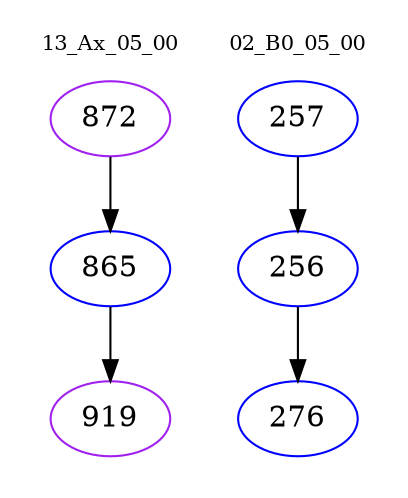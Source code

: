 digraph{
subgraph cluster_0 {
color = white
label = "13_Ax_05_00";
fontsize=10;
T0_872 [label="872", color="purple"]
T0_872 -> T0_865 [color="black"]
T0_865 [label="865", color="blue"]
T0_865 -> T0_919 [color="black"]
T0_919 [label="919", color="purple"]
}
subgraph cluster_1 {
color = white
label = "02_B0_05_00";
fontsize=10;
T1_257 [label="257", color="blue"]
T1_257 -> T1_256 [color="black"]
T1_256 [label="256", color="blue"]
T1_256 -> T1_276 [color="black"]
T1_276 [label="276", color="blue"]
}
}
